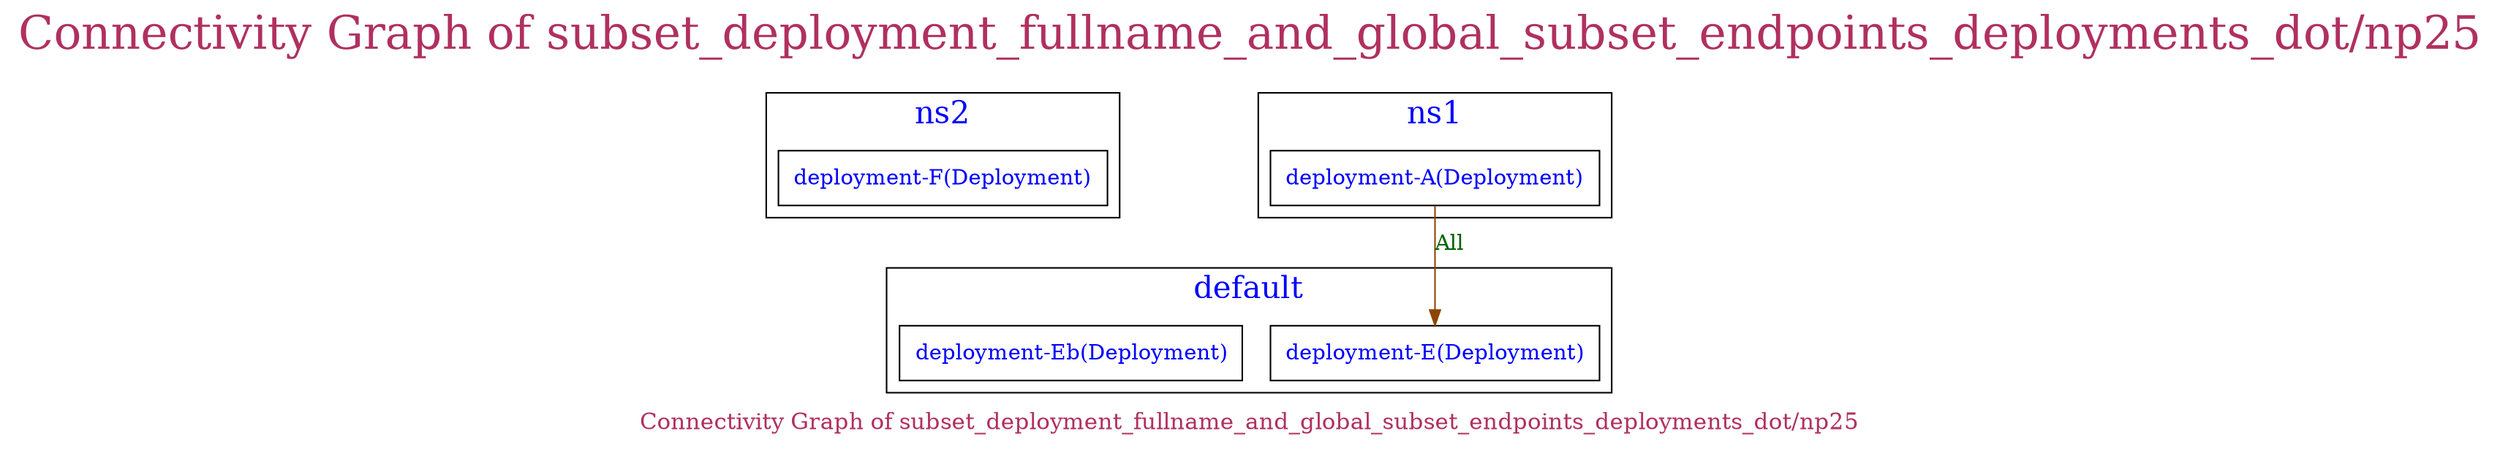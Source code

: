// The Connectivity Graph of subset_deployment_fullname_and_global_subset_endpoints_deployments_dot/np25
digraph {
	label="Connectivity Graph of subset_deployment_fullname_and_global_subset_endpoints_deployments_dot/np25"	labelloc = "t"
	fontsize=30
	fontcolor=maroon
	subgraph cluster_map_explanation {
subgraph cluster_default_namespace{
	label="default"
	fontsize=20
	fontcolor=blue
	tooltip="Namespace"
	"default/deployment-E(Deployment)" [label=<<table border="0" cellspacing="0"><tr><td>deployment-E(Deployment)</td></tr></table>> shape=box fontcolor=blue tooltip="Workload"]
	"default/deployment-Eb(Deployment)" [label=<<table border="0" cellspacing="0"><tr><td>deployment-Eb(Deployment)</td></tr></table>> shape=box fontcolor=blue tooltip="Workload"]
}
subgraph cluster_ns1_namespace{
	label="ns1"
	fontsize=20
	fontcolor=blue
	tooltip="Namespace"
	"ns1/deployment-A(Deployment)" [label=<<table border="0" cellspacing="0"><tr><td>deployment-A(Deployment)</td></tr></table>> shape=box fontcolor=blue tooltip="Workload"]
}
subgraph cluster_ns2_namespace{
	label="ns2"
	fontsize=20
	fontcolor=blue
	tooltip="Namespace"
	"ns2/deployment-F(Deployment)" [label=<<table border="0" cellspacing="0"><tr><td>deployment-F(Deployment)</td></tr></table>> shape=box fontcolor=blue tooltip="Workload"]
}
	"ns1/deployment-A(Deployment)" -> "default/deployment-E(Deployment)"[label="All" labeltooltip="All" color=darkorange4 fontcolor=darkgreen dir=both arrowhead=normal arrowtail=none]
	color=white
	labelloc = "b"
	fontsize=15
	fontcolor=maroon
	}
}
